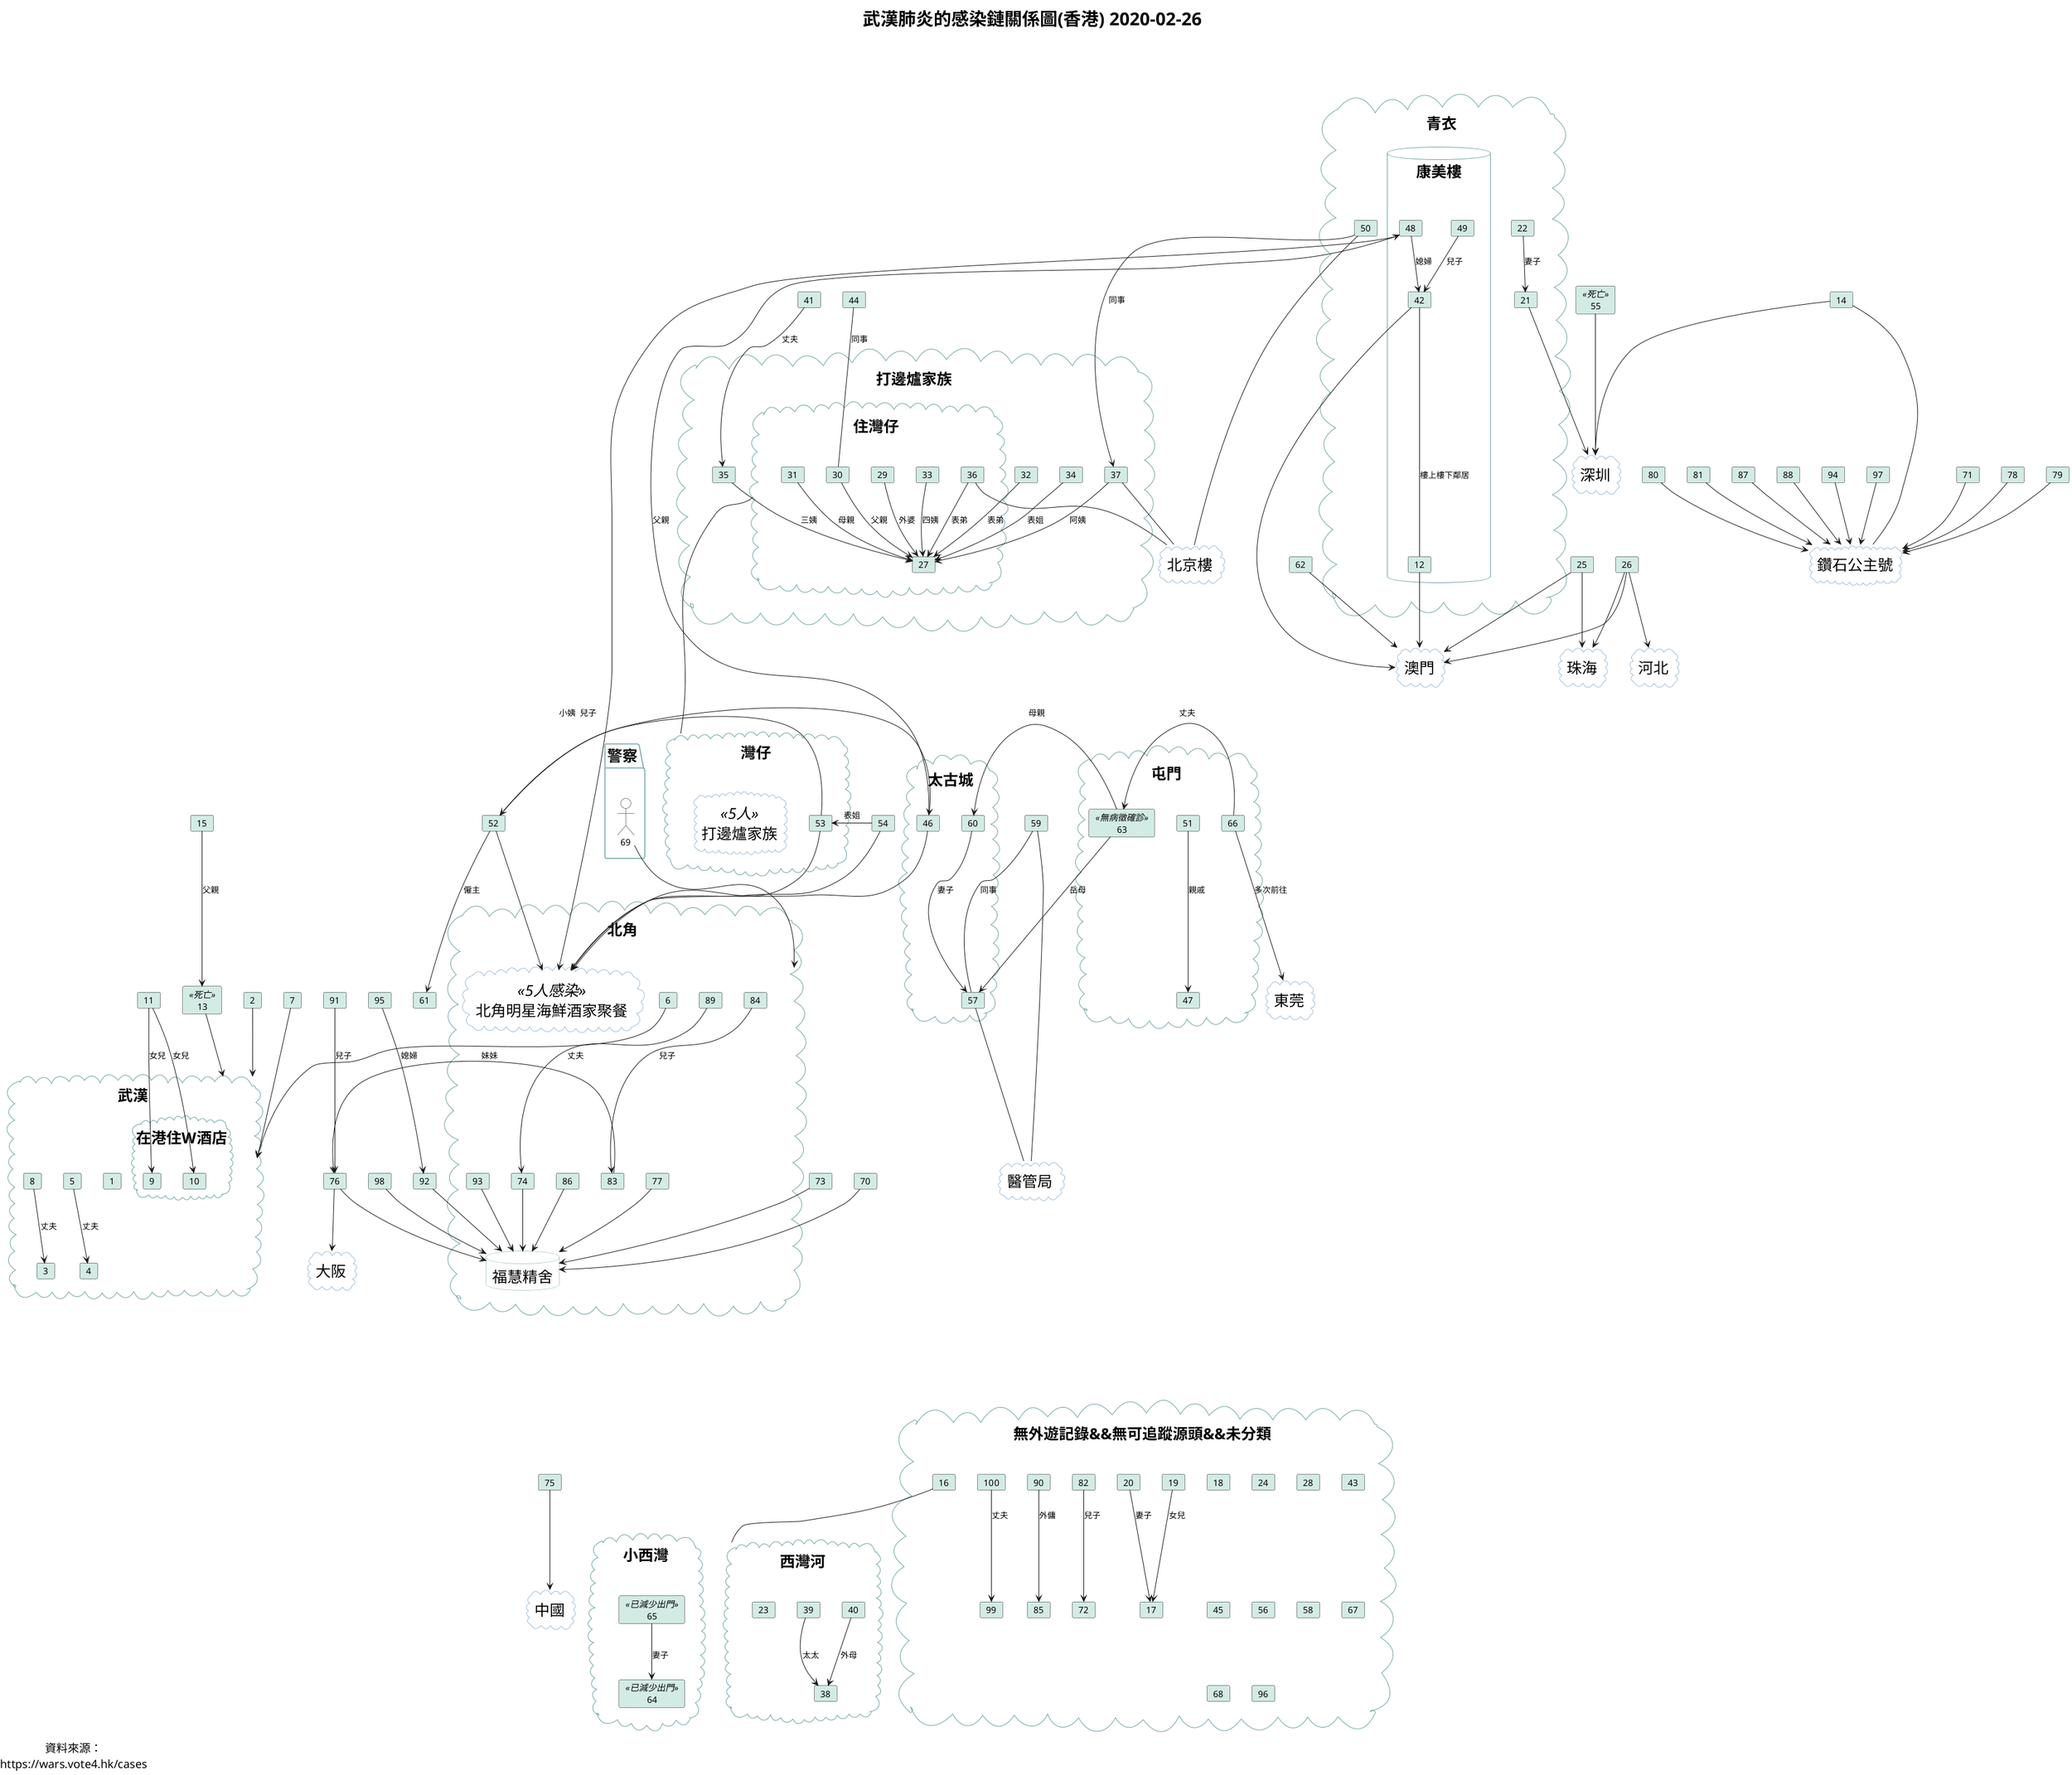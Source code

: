 @startuml

title 武漢肺炎的感染鏈關係圖(香港) 2020-02-26\n\n

cloud "深圳" as ShenZhen
card 54

cloud "珠海" as Zhuhai

cloud "北京樓" as PekingRest

cloud "青衣" as TsingYi {

  database "康美樓" as HongMei {
    card 42
    card 12
		card 49
		card 48
    42 --- 12: 樓上樓下鄰居
  }
  card 21
  card 22
  card 50
  22-->21: 妻子
}

cloud "西灣河" as SaiWanHo {
  card 38
  card 40
  card 39
	card 23
  39 --> 38: 太太
  40 --> 38: 外母
}

cloud "小西灣" {
	card 64 <<已減少出門>>
	card 65 <<已減少出門>>
}

package "警察" as Police {
	actor 69
}

card 41
cloud "打邊爐家族" as HotPotFamily {

	cloud "住灣仔" as HotPotFamilyWanChain {
		card 27
		card 29
		card 30
		card 31
		card 33
		card 36
	}

  card 37
  card 32
  card 34
  card 35
  29 --> 27: 外婆
  30 --> 27: 父親
  31 --> 27: 母親
  32 --> 27: 表弟
  33 --> 27: 四姨
  34 --> 27: 表姐
  35 --> 27: 三姨
  36 --> 27: 表弟
  37 --> 27: 阿姨
  41 --> 35: 丈夫
}

card 40
card 39

cloud "無外遊記錄&&無可追蹤源頭&&未分類" as NoRecord {
  card 16
  card 17
  card 18
	card 19
	card 20
  card 24
  card 28
	card 43
	card 45
	card 56
  card 58
	card 67
	card 68
	card 72
	card 82
	card 85
	card 90
	card 96
	card 99
	card 100
	100 --> 99: 丈夫
}

cloud "澳門" as Macau

cloud "武漢" as Wuhan {
  card 1
  card 3
  card 4
  card 5
  card 8

  cloud "在港住W酒店" as WHotel {
    card 9
    card 10
  }

  5--> 4: 丈夫
  8--> 3: 丈夫
}

cloud "太古城" as TaikooShing {
	card 46
	card 57
	card 60
}

cloud "灣仔" as WanChai {
	card 53

	cloud 打邊爐家族 <<5人>>
}

cloud "鑽石公主號" as DiamondPrincess

cloud "屯門" as TuenMun {
	card 47
	card 51
	card 63 <<無病徵確診>>
	card 66
}


cloud "醫管局" as HA
cloud "河北"
cloud "東莞"

cloud "北角" as NorthPoint {
	database "福慧精舍"
	card 6
	card 74
	card 77
	card 83
	card 84
	card 86
	card 89
	card 93

	89 --> 74: 丈夫
	cloud "北角明星海鮮酒家聚餐" <<5人感染>>
}

cloud "中國"
cloud "大阪"

card 59
card 14
card 39
card 11
card 2
card 7
card 44
card 52
card 61
card 13 <<死亡>>
card 15
card 25
card 26
card 55 <<死亡>>
card 62
card 70
card 71
card 73
card 75
card 76
card 78
card 79
card 80
card 81
card 87
card 88
card 91
card 92
card 94
card 95
card 97
card 98

49 --> 42: 兒子
46 --> 48: 父親
21 --> ShenZhen
20 --> 17: 妻子
19 --> 17: 女兒
15 --> 13: 父親
14 --- DiamondPrincess
11 --> 10: 女兒
11 --> 9: 女兒
2 --> Wuhan
6 --> Wuhan
7 --> Wuhan
13 --> Wuhan
44 -- 30: 同事
52 --> 61: 僱主
52 --> 46: 小姨
48 --> 42: 媳婦
42 --> Macau
12 --> Macau
25 --> Macau
25 --> Zhuhai
26 --> Macau
26 --> Zhuhai
26 --> 河北
50 --> 37: 同事
51 --> 47: 親戚
53 -> 52: 兒子
54 -> 53: 表姐
55 --> ShenZhen
59 -- HA
57 -- HA
60 --> 57: 妻子
14 --> ShenZhen
50 --- PekingRest
37 -- PekingRest
36 -- PekingRest
16 -- SaiWanHo
62 --> Macau
63 -> 60: 母親
63-> 57: 岳母
59 -- 57: 同事
65 --> 64: 妻子
66 -> 63: 丈夫
66 --> 東莞: 多次前往
71 --> DiamondPrincess
75 --> 中國
76 --> 大阪
78 --> DiamondPrincess
79 --> DiamondPrincess
91 --> 76: 兒子
94 --> DiamondPrincess
97 --> DiamondPrincess

69 --> NorthPoint
70 --> 福慧精舍
73 --> 福慧精舍
74 --> 福慧精舍
76 --> 福慧精舍
77 --> 福慧精舍
86 --> 福慧精舍
92 --> 福慧精舍
93 --> 福慧精舍
98 --> 福慧精舍

95 --> 92: 媳婦

80 --> DiamondPrincess
81 --> DiamondPrincess
87 --> DiamondPrincess
88 --> DiamondPrincess

82 --> 72: 兒子
83 -> 76: 妹妹
84 --> 83: 兒子

54 --> 北角明星海鮮酒家聚餐
53 --> 北角明星海鮮酒家聚餐
52 --> 北角明星海鮮酒家聚餐
48 --> 北角明星海鮮酒家聚餐
46 --> 北角明星海鮮酒家聚餐

90 --> 85: 外傭

HotPotFamilyWanChain ---- WanChai

/'Layout
HotPotFamily -[hidden]---- NoRecord
SaiWanHo -[hidden] 小西灣
'/

NorthPoint -[hidden]----- NoRecord
NoRecord -[hidden]- 中國
NoRecord -[hidden]- 小西灣
TsingYi -[hidden]------ NorthPoint
TsingYi -[hidden]------ HotPotFamily

left footer
資料來源：
https://wars.vote4.hk/cases
endfooter

skinparam classAttributeIconSize 0
hide circle
skinparam monochrome false

skinparam class {
	BackgroundColor transparent
}

skinparam node {
	BackgroundColor transparent
}

skinparam cloud {
	FontSize 24
	BorderColor steelblue
	BackgroundColor transparent
}

'skinparam ArrowColor coral
'skinparam ArrowColor firebrick
skinparam ArrowColor black
skinparam TitleFontSize 28
skinparam ActorBackgroundColor transparent

skinparam database {
	FontSize 24
	BorderColor #6ca3a3
	BackgroundColor transparent
}

skinparam package {
	FontSize 24
	BorderColor #6ca3a3
}

skinparam card {
	BackgroundColor d3ebe5
}

skinparam Header {
	FontColor black
}

skinparam actor {
	BackgroundColor transparent
}

skinparam Footer {
	FontSize 18
	FontColor black
}

@enduml
